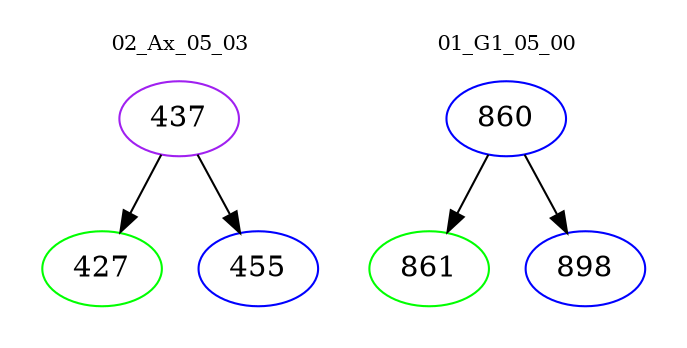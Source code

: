 digraph{
subgraph cluster_0 {
color = white
label = "02_Ax_05_03";
fontsize=10;
T0_437 [label="437", color="purple"]
T0_437 -> T0_427 [color="black"]
T0_427 [label="427", color="green"]
T0_437 -> T0_455 [color="black"]
T0_455 [label="455", color="blue"]
}
subgraph cluster_1 {
color = white
label = "01_G1_05_00";
fontsize=10;
T1_860 [label="860", color="blue"]
T1_860 -> T1_861 [color="black"]
T1_861 [label="861", color="green"]
T1_860 -> T1_898 [color="black"]
T1_898 [label="898", color="blue"]
}
}
